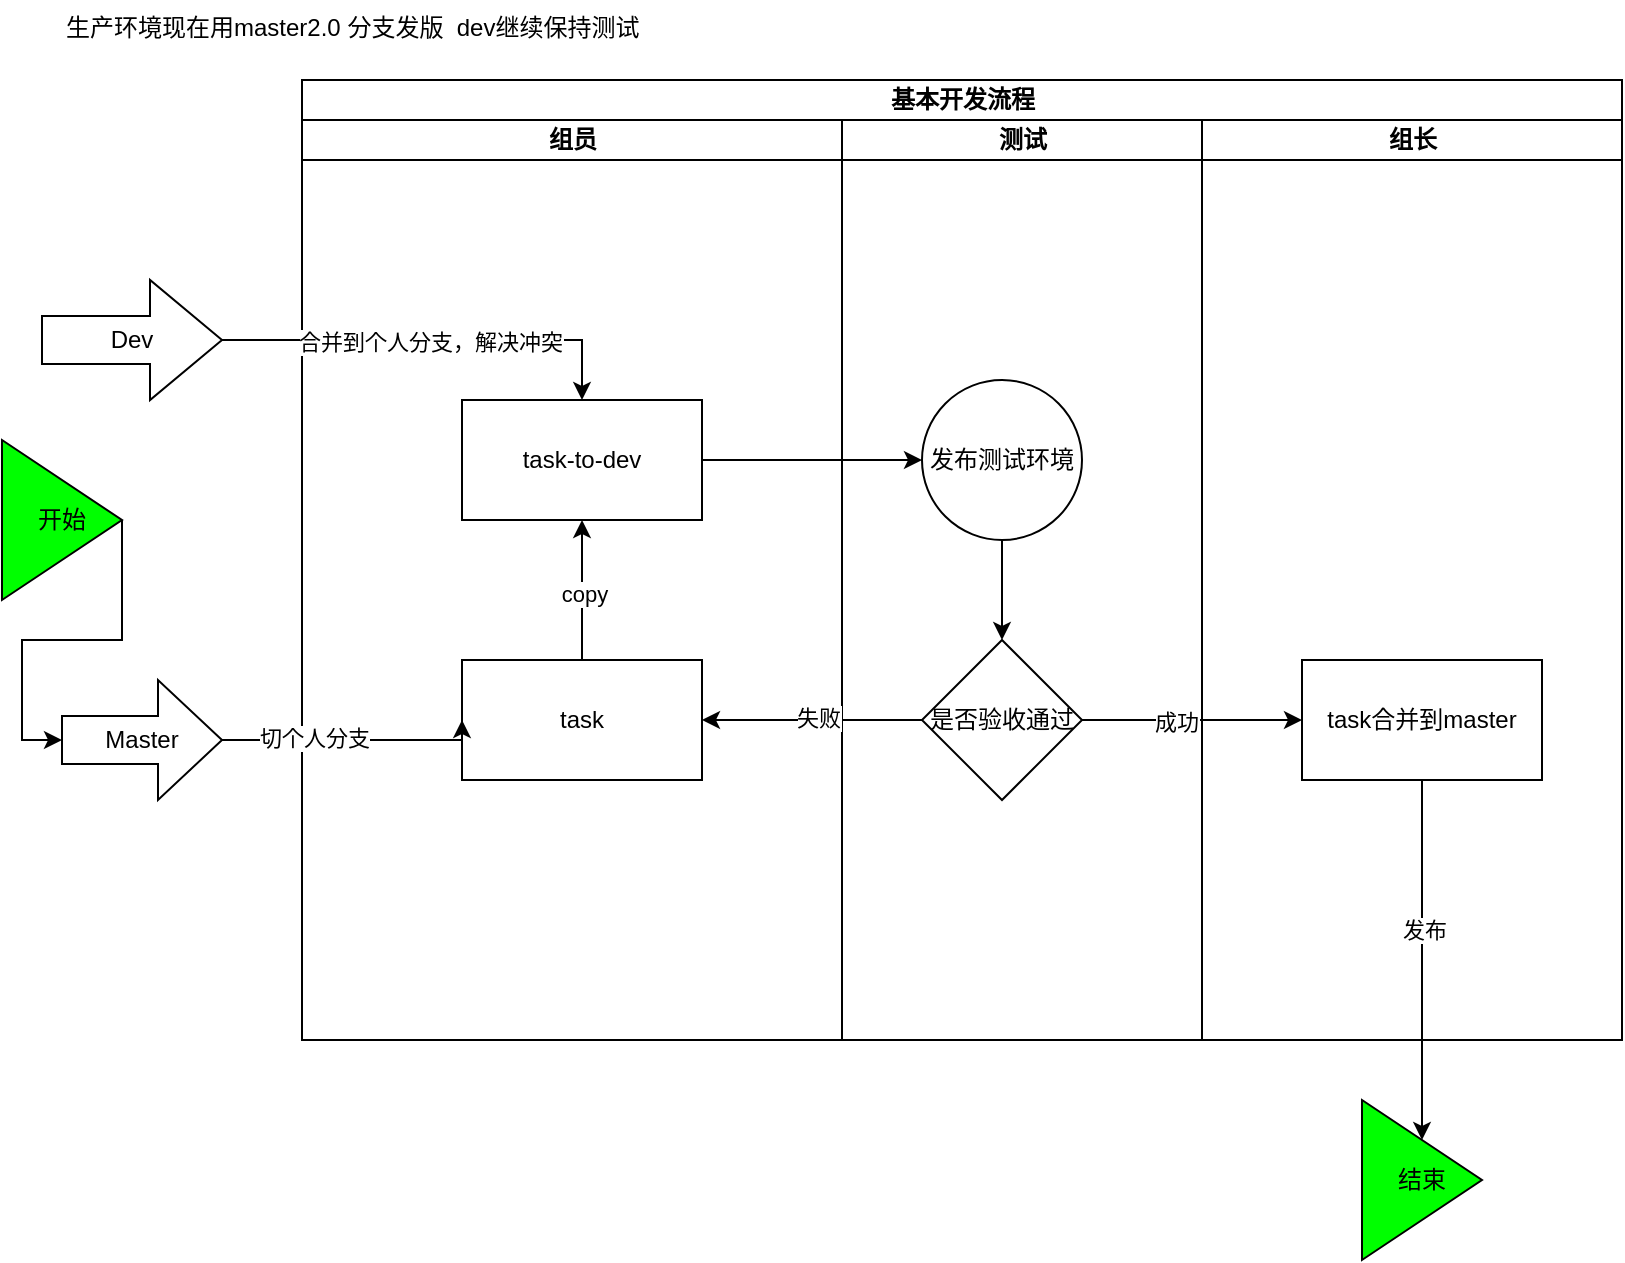 <mxfile version="24.6.4" type="github">
  <diagram name="第 1 页" id="sJdP1vu1BjGICRUaxiKO">
    <mxGraphModel dx="1434" dy="755" grid="1" gridSize="10" guides="1" tooltips="1" connect="1" arrows="1" fold="1" page="1" pageScale="1" pageWidth="827" pageHeight="1169" math="0" shadow="0">
      <root>
        <mxCell id="0" />
        <mxCell id="1" parent="0" />
        <mxCell id="bak3kjK1d3TOAfQl57Mx-1" value="基本开发流程" style="swimlane;childLayout=stackLayout;resizeParent=1;resizeParentMax=0;startSize=20;html=1;" parent="1" vertex="1">
          <mxGeometry x="160.0" y="50" width="660" height="480" as="geometry" />
        </mxCell>
        <mxCell id="bak3kjK1d3TOAfQl57Mx-2" value="组员" style="swimlane;startSize=20;html=1;" parent="bak3kjK1d3TOAfQl57Mx-1" vertex="1">
          <mxGeometry y="20" width="270" height="460" as="geometry" />
        </mxCell>
        <mxCell id="bak3kjK1d3TOAfQl57Mx-12" value="" style="edgeStyle=orthogonalEdgeStyle;rounded=0;orthogonalLoop=1;jettySize=auto;html=1;" parent="bak3kjK1d3TOAfQl57Mx-2" source="bak3kjK1d3TOAfQl57Mx-10" target="bak3kjK1d3TOAfQl57Mx-11" edge="1">
          <mxGeometry relative="1" as="geometry" />
        </mxCell>
        <mxCell id="82KzWfVbhQm0rZklGcwY-3" value="copy" style="edgeLabel;html=1;align=center;verticalAlign=middle;resizable=0;points=[];" parent="bak3kjK1d3TOAfQl57Mx-12" vertex="1" connectable="0">
          <mxGeometry x="-0.057" y="-1" relative="1" as="geometry">
            <mxPoint as="offset" />
          </mxGeometry>
        </mxCell>
        <mxCell id="bak3kjK1d3TOAfQl57Mx-10" value="task" style="whiteSpace=wrap;html=1;" parent="bak3kjK1d3TOAfQl57Mx-2" vertex="1">
          <mxGeometry x="80.0" y="270" width="120" height="60" as="geometry" />
        </mxCell>
        <mxCell id="bak3kjK1d3TOAfQl57Mx-11" value="task-to-dev" style="whiteSpace=wrap;html=1;" parent="bak3kjK1d3TOAfQl57Mx-2" vertex="1">
          <mxGeometry x="80.0" y="140" width="120" height="60" as="geometry" />
        </mxCell>
        <mxCell id="bak3kjK1d3TOAfQl57Mx-3" value="测试" style="swimlane;startSize=20;html=1;" parent="bak3kjK1d3TOAfQl57Mx-1" vertex="1">
          <mxGeometry x="270" y="20" width="180" height="460" as="geometry" />
        </mxCell>
        <mxCell id="82KzWfVbhQm0rZklGcwY-9" value="" style="edgeStyle=orthogonalEdgeStyle;rounded=0;orthogonalLoop=1;jettySize=auto;html=1;" parent="bak3kjK1d3TOAfQl57Mx-3" source="82KzWfVbhQm0rZklGcwY-5" target="82KzWfVbhQm0rZklGcwY-8" edge="1">
          <mxGeometry relative="1" as="geometry" />
        </mxCell>
        <mxCell id="82KzWfVbhQm0rZklGcwY-5" value="发布测试环境" style="ellipse;whiteSpace=wrap;html=1;" parent="bak3kjK1d3TOAfQl57Mx-3" vertex="1">
          <mxGeometry x="40" y="130" width="80" height="80" as="geometry" />
        </mxCell>
        <mxCell id="82KzWfVbhQm0rZklGcwY-8" value="是否验收通过" style="rhombus;whiteSpace=wrap;html=1;" parent="bak3kjK1d3TOAfQl57Mx-3" vertex="1">
          <mxGeometry x="40" y="260" width="80" height="80" as="geometry" />
        </mxCell>
        <mxCell id="82KzWfVbhQm0rZklGcwY-7" value="组长" style="swimlane;startSize=20;html=1;" parent="bak3kjK1d3TOAfQl57Mx-1" vertex="1">
          <mxGeometry x="450" y="20" width="210" height="460" as="geometry" />
        </mxCell>
        <mxCell id="82KzWfVbhQm0rZklGcwY-12" value="task合并到master" style="whiteSpace=wrap;html=1;" parent="82KzWfVbhQm0rZklGcwY-7" vertex="1">
          <mxGeometry x="50" y="270" width="120" height="60" as="geometry" />
        </mxCell>
        <mxCell id="82KzWfVbhQm0rZklGcwY-6" value="" style="edgeStyle=orthogonalEdgeStyle;rounded=0;orthogonalLoop=1;jettySize=auto;html=1;" parent="bak3kjK1d3TOAfQl57Mx-1" source="bak3kjK1d3TOAfQl57Mx-11" target="82KzWfVbhQm0rZklGcwY-5" edge="1">
          <mxGeometry relative="1" as="geometry" />
        </mxCell>
        <mxCell id="82KzWfVbhQm0rZklGcwY-10" style="edgeStyle=orthogonalEdgeStyle;rounded=0;orthogonalLoop=1;jettySize=auto;html=1;exitX=0;exitY=0.5;exitDx=0;exitDy=0;entryX=1;entryY=0.5;entryDx=0;entryDy=0;" parent="bak3kjK1d3TOAfQl57Mx-1" source="82KzWfVbhQm0rZklGcwY-8" target="bak3kjK1d3TOAfQl57Mx-10" edge="1">
          <mxGeometry relative="1" as="geometry" />
        </mxCell>
        <mxCell id="82KzWfVbhQm0rZklGcwY-11" value="失败" style="edgeLabel;html=1;align=center;verticalAlign=middle;resizable=0;points=[];" parent="82KzWfVbhQm0rZklGcwY-10" vertex="1" connectable="0">
          <mxGeometry x="-0.054" y="-1" relative="1" as="geometry">
            <mxPoint as="offset" />
          </mxGeometry>
        </mxCell>
        <mxCell id="82KzWfVbhQm0rZklGcwY-13" value="" style="edgeStyle=orthogonalEdgeStyle;rounded=0;orthogonalLoop=1;jettySize=auto;html=1;" parent="bak3kjK1d3TOAfQl57Mx-1" source="82KzWfVbhQm0rZklGcwY-8" target="82KzWfVbhQm0rZklGcwY-12" edge="1">
          <mxGeometry relative="1" as="geometry" />
        </mxCell>
        <mxCell id="82KzWfVbhQm0rZklGcwY-14" value="成功" style="edgeLabel;html=1;align=center;verticalAlign=middle;resizable=0;points=[];" parent="82KzWfVbhQm0rZklGcwY-13" vertex="1" connectable="0">
          <mxGeometry x="-0.148" y="-1" relative="1" as="geometry">
            <mxPoint as="offset" />
          </mxGeometry>
        </mxCell>
        <mxCell id="bak3kjK1d3TOAfQl57Mx-8" style="edgeStyle=orthogonalEdgeStyle;rounded=0;orthogonalLoop=1;jettySize=auto;html=1;exitX=1;exitY=0.5;exitDx=0;exitDy=0;exitPerimeter=0;entryX=0;entryY=0.5;entryDx=0;entryDy=0;" parent="1" source="bak3kjK1d3TOAfQl57Mx-7" target="bak3kjK1d3TOAfQl57Mx-10" edge="1">
          <mxGeometry relative="1" as="geometry">
            <mxPoint x="210" y="179.833" as="targetPoint" />
            <Array as="points">
              <mxPoint x="180" y="380" />
              <mxPoint x="180" y="380" />
            </Array>
          </mxGeometry>
        </mxCell>
        <mxCell id="82KzWfVbhQm0rZklGcwY-2" value="切个人分支" style="edgeLabel;html=1;align=center;verticalAlign=middle;resizable=0;points=[];" parent="bak3kjK1d3TOAfQl57Mx-8" vertex="1" connectable="0">
          <mxGeometry x="-0.3" y="1" relative="1" as="geometry">
            <mxPoint as="offset" />
          </mxGeometry>
        </mxCell>
        <mxCell id="bak3kjK1d3TOAfQl57Mx-13" style="edgeStyle=orthogonalEdgeStyle;rounded=0;orthogonalLoop=1;jettySize=auto;html=1;exitX=1;exitY=0.5;exitDx=0;exitDy=0;exitPerimeter=0;entryX=0.5;entryY=0;entryDx=0;entryDy=0;" parent="1" source="bak3kjK1d3TOAfQl57Mx-6" target="bak3kjK1d3TOAfQl57Mx-11" edge="1">
          <mxGeometry relative="1" as="geometry" />
        </mxCell>
        <mxCell id="82KzWfVbhQm0rZklGcwY-1" value="合并到个人分支，解决冲突" style="edgeLabel;html=1;align=center;verticalAlign=middle;resizable=0;points=[];" parent="bak3kjK1d3TOAfQl57Mx-13" vertex="1" connectable="0">
          <mxGeometry x="-0.013" y="-1" relative="1" as="geometry">
            <mxPoint as="offset" />
          </mxGeometry>
        </mxCell>
        <mxCell id="bak3kjK1d3TOAfQl57Mx-6" value="Dev" style="shape=singleArrow;whiteSpace=wrap;html=1;arrowWidth=0.4;arrowSize=0.4;" parent="1" vertex="1">
          <mxGeometry x="30" y="150" width="90" height="60" as="geometry" />
        </mxCell>
        <mxCell id="bak3kjK1d3TOAfQl57Mx-7" value="Master" style="shape=singleArrow;whiteSpace=wrap;html=1;arrowWidth=0.4;arrowSize=0.4;" parent="1" vertex="1">
          <mxGeometry x="40" y="350" width="80" height="60" as="geometry" />
        </mxCell>
        <mxCell id="82KzWfVbhQm0rZklGcwY-16" style="edgeStyle=orthogonalEdgeStyle;rounded=0;orthogonalLoop=1;jettySize=auto;html=1;exitX=1;exitY=0.5;exitDx=0;exitDy=0;entryX=0;entryY=0.5;entryDx=0;entryDy=0;entryPerimeter=0;" parent="1" source="82KzWfVbhQm0rZklGcwY-15" target="bak3kjK1d3TOAfQl57Mx-7" edge="1">
          <mxGeometry relative="1" as="geometry">
            <Array as="points">
              <mxPoint x="70" y="330" />
              <mxPoint x="20" y="330" />
              <mxPoint x="20" y="380" />
            </Array>
          </mxGeometry>
        </mxCell>
        <mxCell id="82KzWfVbhQm0rZklGcwY-15" value="开始" style="triangle;whiteSpace=wrap;html=1;fillColor=#00FF00;" parent="1" vertex="1">
          <mxGeometry x="10" y="230" width="60" height="80" as="geometry" />
        </mxCell>
        <mxCell id="82KzWfVbhQm0rZklGcwY-17" value="结束" style="triangle;whiteSpace=wrap;html=1;fillColor=#00FF00;" parent="1" vertex="1">
          <mxGeometry x="690" y="560" width="60" height="80" as="geometry" />
        </mxCell>
        <mxCell id="82KzWfVbhQm0rZklGcwY-18" style="edgeStyle=orthogonalEdgeStyle;rounded=0;orthogonalLoop=1;jettySize=auto;html=1;exitX=0.5;exitY=1;exitDx=0;exitDy=0;" parent="1" source="82KzWfVbhQm0rZklGcwY-12" target="82KzWfVbhQm0rZklGcwY-17" edge="1">
          <mxGeometry relative="1" as="geometry" />
        </mxCell>
        <mxCell id="82KzWfVbhQm0rZklGcwY-19" value="发布" style="edgeLabel;html=1;align=center;verticalAlign=middle;resizable=0;points=[];" parent="82KzWfVbhQm0rZklGcwY-18" vertex="1" connectable="0">
          <mxGeometry x="-0.167" y="1" relative="1" as="geometry">
            <mxPoint as="offset" />
          </mxGeometry>
        </mxCell>
        <mxCell id="oeL7mHQ1_lFTbCpvMOdm-1" value="生产环境现在用master2.0&amp;nbsp;分支发版&amp;nbsp;&amp;nbsp;dev继续保持测试" style="text;whiteSpace=wrap;html=1;" parent="1" vertex="1">
          <mxGeometry x="40" y="10" width="320" height="40" as="geometry" />
        </mxCell>
      </root>
    </mxGraphModel>
  </diagram>
</mxfile>
